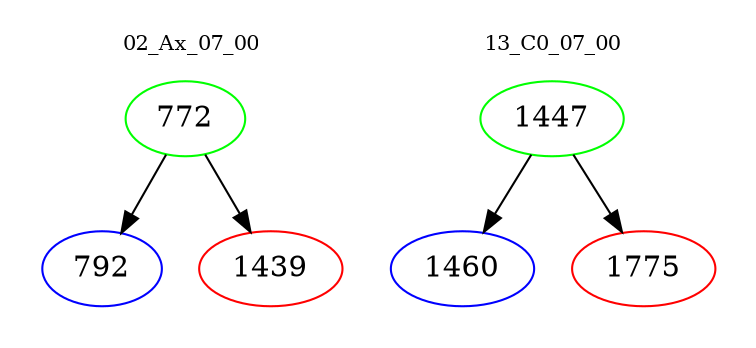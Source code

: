 digraph{
subgraph cluster_0 {
color = white
label = "02_Ax_07_00";
fontsize=10;
T0_772 [label="772", color="green"]
T0_772 -> T0_792 [color="black"]
T0_792 [label="792", color="blue"]
T0_772 -> T0_1439 [color="black"]
T0_1439 [label="1439", color="red"]
}
subgraph cluster_1 {
color = white
label = "13_C0_07_00";
fontsize=10;
T1_1447 [label="1447", color="green"]
T1_1447 -> T1_1460 [color="black"]
T1_1460 [label="1460", color="blue"]
T1_1447 -> T1_1775 [color="black"]
T1_1775 [label="1775", color="red"]
}
}
